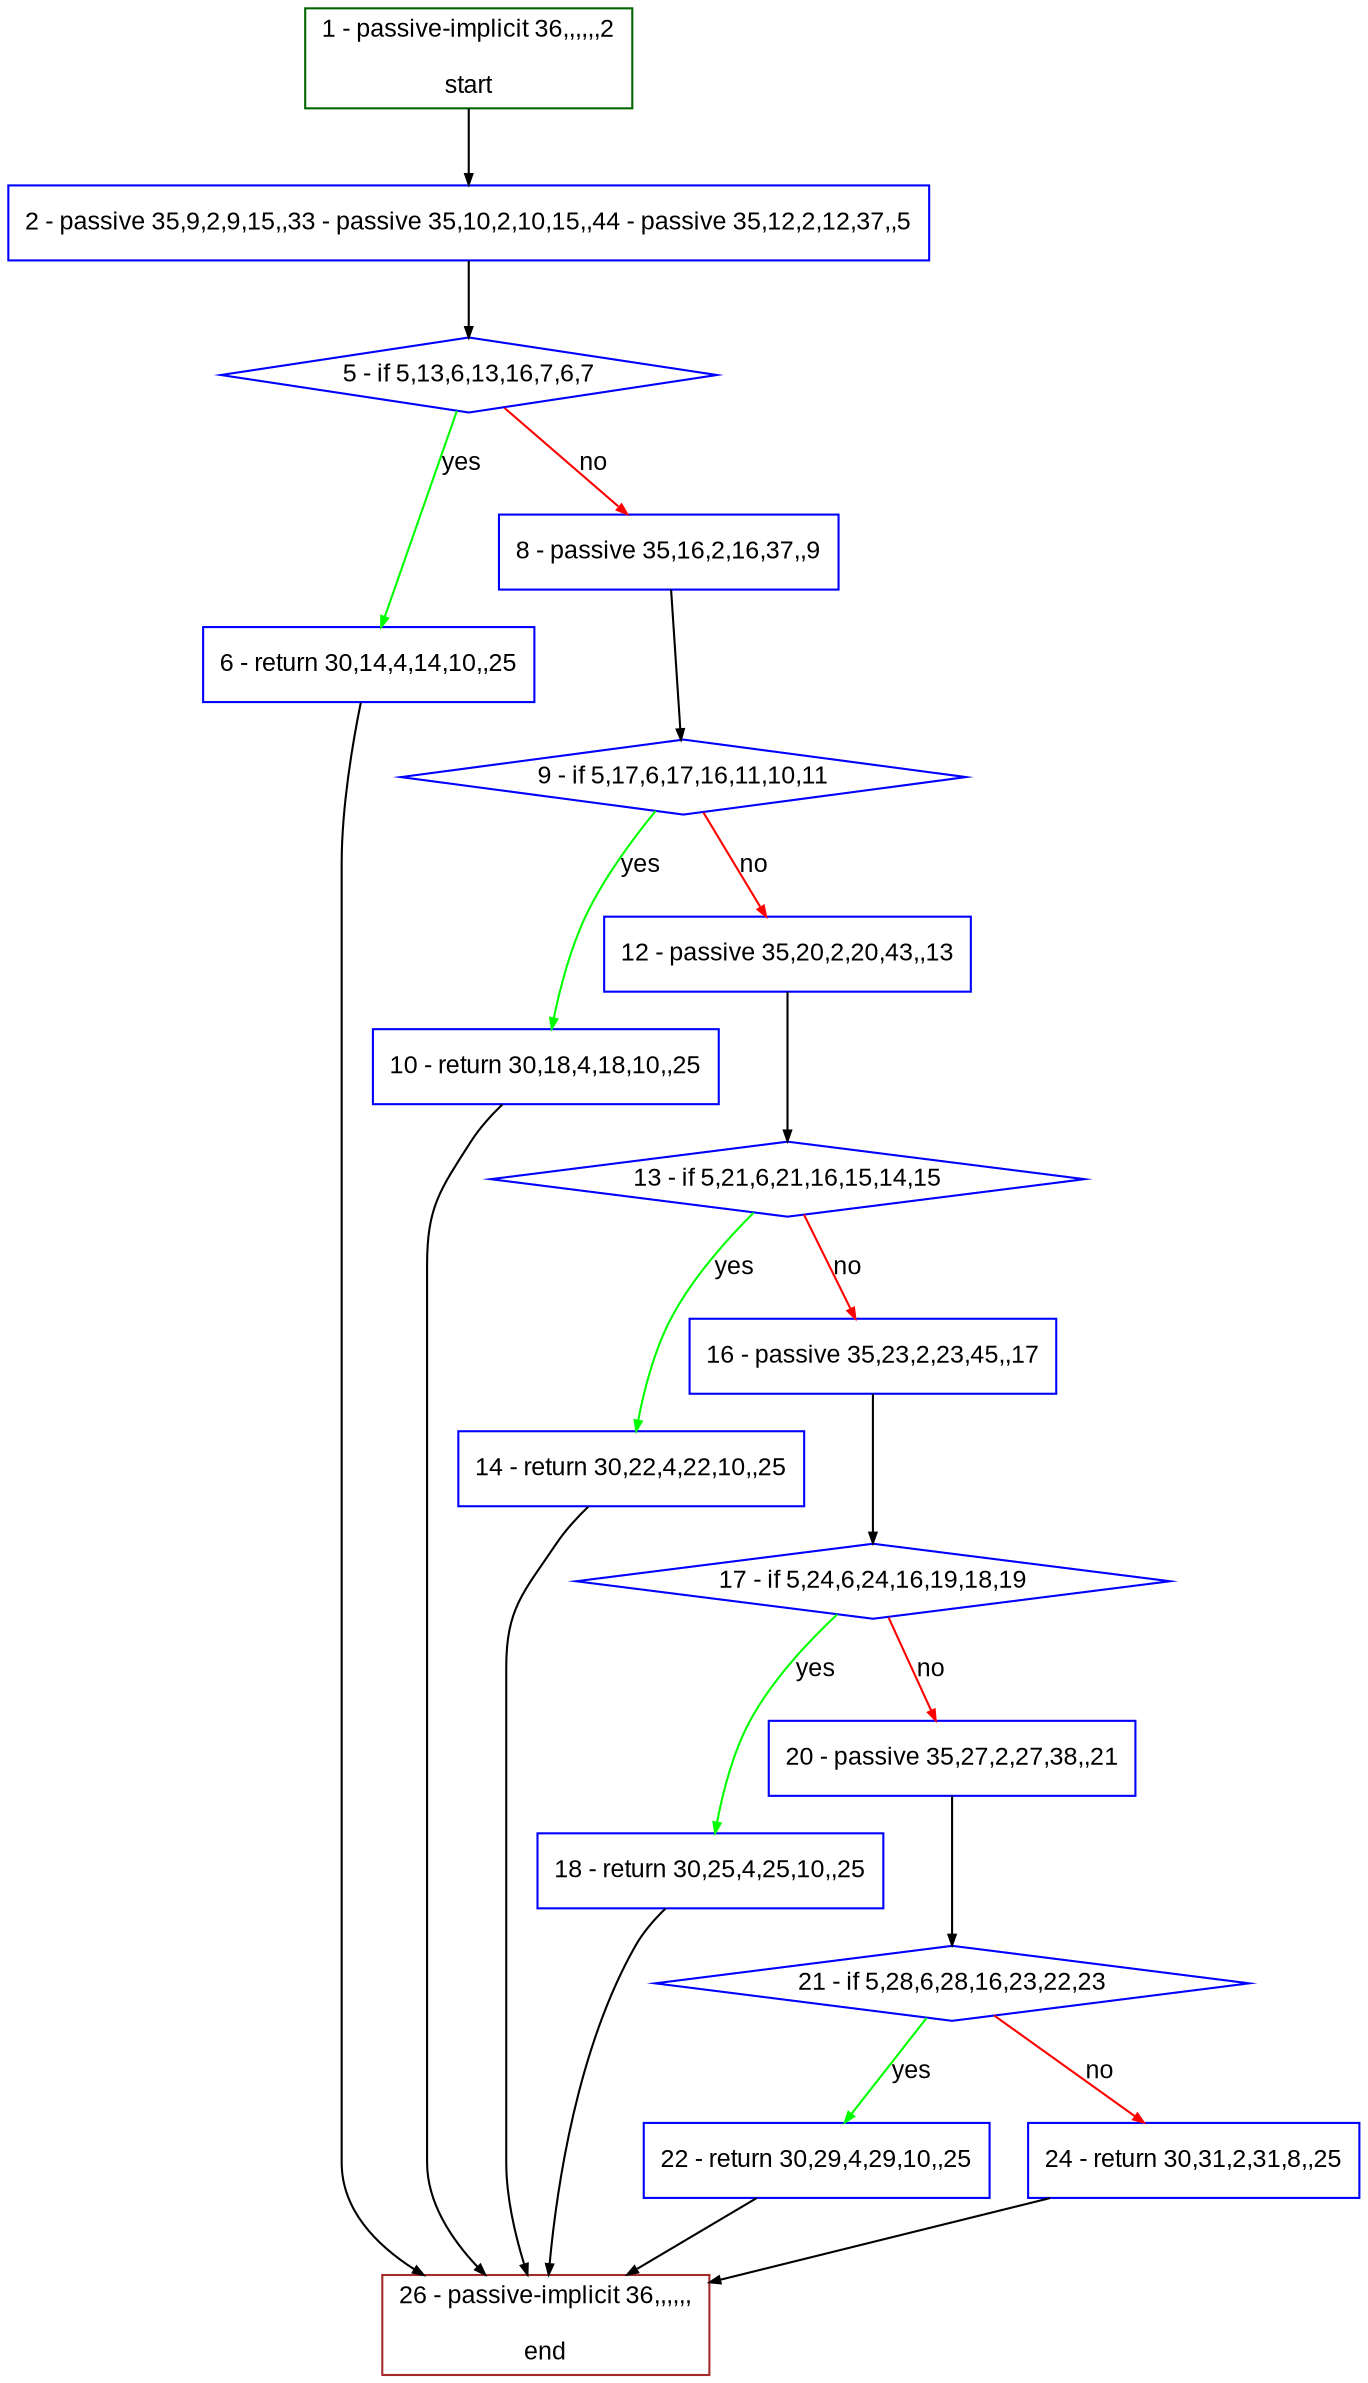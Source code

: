 digraph "" {
  graph [bgcolor="white", fillcolor="#FFFFCC", pack="true", packmode="clust", fontname="Arial", label="", fontsize="12", compound="true", style="rounded,filled"];
  node [node_initialized="no", fillcolor="white", fontname="Arial", label="", color="grey", fontsize="12", fixedsize="false", compound="true", shape="rectangle", style="filled"];
  edge [arrowtail="none", lhead="", fontcolor="black", fontname="Arial", label="", color="black", fontsize="12", arrowhead="normal", arrowsize="0.5", compound="true", ltail="", dir="forward"];
  __N1 [fillcolor="#ffffff", label="2 - passive 35,9,2,9,15,,33 - passive 35,10,2,10,15,,44 - passive 35,12,2,12,37,,5", color="#0000ff", shape="box", style="filled"];
  __N2 [fillcolor="#ffffff", label="1 - passive-implicit 36,,,,,,2\n\nstart", color="#006400", shape="box", style="filled"];
  __N3 [fillcolor="#ffffff", label="5 - if 5,13,6,13,16,7,6,7", color="#0000ff", shape="diamond", style="filled"];
  __N4 [fillcolor="#ffffff", label="6 - return 30,14,4,14,10,,25", color="#0000ff", shape="box", style="filled"];
  __N5 [fillcolor="#ffffff", label="8 - passive 35,16,2,16,37,,9", color="#0000ff", shape="box", style="filled"];
  __N6 [fillcolor="#ffffff", label="26 - passive-implicit 36,,,,,,\n\nend", color="#a52a2a", shape="box", style="filled"];
  __N7 [fillcolor="#ffffff", label="9 - if 5,17,6,17,16,11,10,11", color="#0000ff", shape="diamond", style="filled"];
  __N8 [fillcolor="#ffffff", label="10 - return 30,18,4,18,10,,25", color="#0000ff", shape="box", style="filled"];
  __N9 [fillcolor="#ffffff", label="12 - passive 35,20,2,20,43,,13", color="#0000ff", shape="box", style="filled"];
  __N10 [fillcolor="#ffffff", label="13 - if 5,21,6,21,16,15,14,15", color="#0000ff", shape="diamond", style="filled"];
  __N11 [fillcolor="#ffffff", label="14 - return 30,22,4,22,10,,25", color="#0000ff", shape="box", style="filled"];
  __N12 [fillcolor="#ffffff", label="16 - passive 35,23,2,23,45,,17", color="#0000ff", shape="box", style="filled"];
  __N13 [fillcolor="#ffffff", label="17 - if 5,24,6,24,16,19,18,19", color="#0000ff", shape="diamond", style="filled"];
  __N14 [fillcolor="#ffffff", label="18 - return 30,25,4,25,10,,25", color="#0000ff", shape="box", style="filled"];
  __N15 [fillcolor="#ffffff", label="20 - passive 35,27,2,27,38,,21", color="#0000ff", shape="box", style="filled"];
  __N16 [fillcolor="#ffffff", label="21 - if 5,28,6,28,16,23,22,23", color="#0000ff", shape="diamond", style="filled"];
  __N17 [fillcolor="#ffffff", label="22 - return 30,29,4,29,10,,25", color="#0000ff", shape="box", style="filled"];
  __N18 [fillcolor="#ffffff", label="24 - return 30,31,2,31,8,,25", color="#0000ff", shape="box", style="filled"];
  __N2 -> __N1 [arrowtail="none", color="#000000", label="", arrowhead="normal", dir="forward"];
  __N1 -> __N3 [arrowtail="none", color="#000000", label="", arrowhead="normal", dir="forward"];
  __N3 -> __N4 [arrowtail="none", color="#00ff00", label="yes", arrowhead="normal", dir="forward"];
  __N3 -> __N5 [arrowtail="none", color="#ff0000", label="no", arrowhead="normal", dir="forward"];
  __N4 -> __N6 [arrowtail="none", color="#000000", label="", arrowhead="normal", dir="forward"];
  __N5 -> __N7 [arrowtail="none", color="#000000", label="", arrowhead="normal", dir="forward"];
  __N7 -> __N8 [arrowtail="none", color="#00ff00", label="yes", arrowhead="normal", dir="forward"];
  __N7 -> __N9 [arrowtail="none", color="#ff0000", label="no", arrowhead="normal", dir="forward"];
  __N8 -> __N6 [arrowtail="none", color="#000000", label="", arrowhead="normal", dir="forward"];
  __N9 -> __N10 [arrowtail="none", color="#000000", label="", arrowhead="normal", dir="forward"];
  __N10 -> __N11 [arrowtail="none", color="#00ff00", label="yes", arrowhead="normal", dir="forward"];
  __N10 -> __N12 [arrowtail="none", color="#ff0000", label="no", arrowhead="normal", dir="forward"];
  __N11 -> __N6 [arrowtail="none", color="#000000", label="", arrowhead="normal", dir="forward"];
  __N12 -> __N13 [arrowtail="none", color="#000000", label="", arrowhead="normal", dir="forward"];
  __N13 -> __N14 [arrowtail="none", color="#00ff00", label="yes", arrowhead="normal", dir="forward"];
  __N13 -> __N15 [arrowtail="none", color="#ff0000", label="no", arrowhead="normal", dir="forward"];
  __N14 -> __N6 [arrowtail="none", color="#000000", label="", arrowhead="normal", dir="forward"];
  __N15 -> __N16 [arrowtail="none", color="#000000", label="", arrowhead="normal", dir="forward"];
  __N16 -> __N17 [arrowtail="none", color="#00ff00", label="yes", arrowhead="normal", dir="forward"];
  __N16 -> __N18 [arrowtail="none", color="#ff0000", label="no", arrowhead="normal", dir="forward"];
  __N17 -> __N6 [arrowtail="none", color="#000000", label="", arrowhead="normal", dir="forward"];
  __N18 -> __N6 [arrowtail="none", color="#000000", label="", arrowhead="normal", dir="forward"];
}
